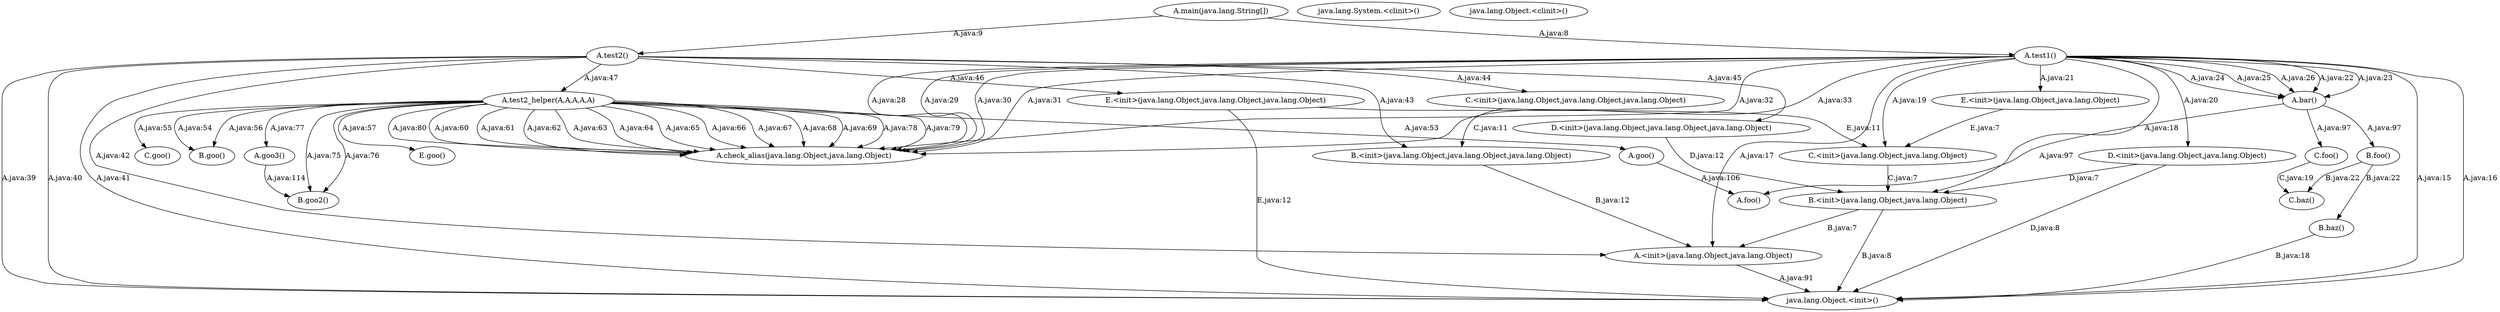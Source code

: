 digraph G {
	m1 [label="A.<init>(java.lang.Object,java.lang.Object)"];
	m1 -> m29 [label="A.java:91"];
	m21 [label="C.goo()"];
	m15 [label="B.goo()"];
	m0 [label="A.main(java.lang.String[])"];
	m0 -> m8 [label="A.java:8"];
	m0 -> m9 [label="A.java:9"];
	m16 [label="B.goo2()"];
	m9 [label="A.test2()"];
	m9 -> m1 [label="A.java:42"];
	m9 -> m10 [label="A.java:47"];
	m9 -> m12 [label="A.java:43"];
	m9 -> m18 [label="A.java:44"];
	m9 -> m23 [label="A.java:45"];
	m9 -> m25 [label="A.java:46"];
	m9 -> m29 [label="A.java:39"];
	m9 -> m29 [label="A.java:40"];
	m9 -> m29 [label="A.java:41"];
	m22 [label="D.<init>(java.lang.Object,java.lang.Object)"];
	m22 -> m11 [label="D.java:7"];
	m22 -> m29 [label="D.java:8"];
	m24 [label="E.<init>(java.lang.Object,java.lang.Object)"];
	m24 -> m17 [label="E.java:7"];
	m13 [label="B.baz()"];
	m13 -> m29 [label="B.java:18"];
	m18 [label="C.<init>(java.lang.Object,java.lang.Object,java.lang.Object)"];
	m18 -> m12 [label="C.java:11"];
	m30 [label="java.lang.System.<clinit>()"];
	m14 [label="B.foo()"];
	m14 -> m13 [label="B.java:22"];
	m14 -> m19 [label="B.java:22"];
	m20 [label="C.foo()"];
	m20 -> m19 [label="C.java:19"];
	m12 [label="B.<init>(java.lang.Object,java.lang.Object,java.lang.Object)"];
	m12 -> m1 [label="B.java:12"];
	m19 [label="C.baz()"];
	m4 [label="A.foo()"];
	m26 [label="E.goo()"];
	m3 [label="A.check_alias(java.lang.Object,java.lang.Object)"];
	m8 [label="A.test1()"];
	m8 -> m1 [label="A.java:17"];
	m8 -> m2 [label="A.java:22"];
	m8 -> m2 [label="A.java:23"];
	m8 -> m2 [label="A.java:24"];
	m8 -> m2 [label="A.java:25"];
	m8 -> m2 [label="A.java:26"];
	m8 -> m3 [label="A.java:28"];
	m8 -> m3 [label="A.java:29"];
	m8 -> m3 [label="A.java:30"];
	m8 -> m3 [label="A.java:31"];
	m8 -> m3 [label="A.java:32"];
	m8 -> m3 [label="A.java:33"];
	m8 -> m11 [label="A.java:18"];
	m8 -> m17 [label="A.java:19"];
	m8 -> m22 [label="A.java:20"];
	m8 -> m24 [label="A.java:21"];
	m8 -> m29 [label="A.java:15"];
	m8 -> m29 [label="A.java:16"];
	m10 [label="A.test2_helper(A,A,A,A,A)"];
	m10 -> m3 [label="A.java:60"];
	m10 -> m3 [label="A.java:61"];
	m10 -> m3 [label="A.java:62"];
	m10 -> m3 [label="A.java:63"];
	m10 -> m3 [label="A.java:64"];
	m10 -> m3 [label="A.java:65"];
	m10 -> m3 [label="A.java:66"];
	m10 -> m3 [label="A.java:67"];
	m10 -> m3 [label="A.java:68"];
	m10 -> m3 [label="A.java:69"];
	m10 -> m3 [label="A.java:78"];
	m10 -> m3 [label="A.java:79"];
	m10 -> m3 [label="A.java:80"];
	m10 -> m5 [label="A.java:53"];
	m10 -> m7 [label="A.java:77"];
	m10 -> m15 [label="A.java:54"];
	m10 -> m15 [label="A.java:56"];
	m10 -> m16 [label="A.java:75"];
	m10 -> m16 [label="A.java:76"];
	m10 -> m21 [label="A.java:55"];
	m10 -> m26 [label="A.java:57"];
	m23 [label="D.<init>(java.lang.Object,java.lang.Object,java.lang.Object)"];
	m23 -> m11 [label="D.java:12"];
	m25 [label="E.<init>(java.lang.Object,java.lang.Object,java.lang.Object)"];
	m25 -> m17 [label="E.java:11"];
	m25 -> m29 [label="E.java:12"];
	m7 [label="A.goo3()"];
	m7 -> m16 [label="A.java:114"];
	m17 [label="C.<init>(java.lang.Object,java.lang.Object)"];
	m17 -> m11 [label="C.java:7"];
	m28 [label="java.lang.Object.<clinit>()"];
	m2 [label="A.bar()"];
	m2 -> m4 [label="A.java:97"];
	m2 -> m14 [label="A.java:97"];
	m2 -> m20 [label="A.java:97"];
	m5 [label="A.goo()"];
	m5 -> m4 [label="A.java:106"];
	m29 [label="java.lang.Object.<init>()"];
	m11 [label="B.<init>(java.lang.Object,java.lang.Object)"];
	m11 -> m1 [label="B.java:7"];
	m11 -> m29 [label="B.java:8"];
}
